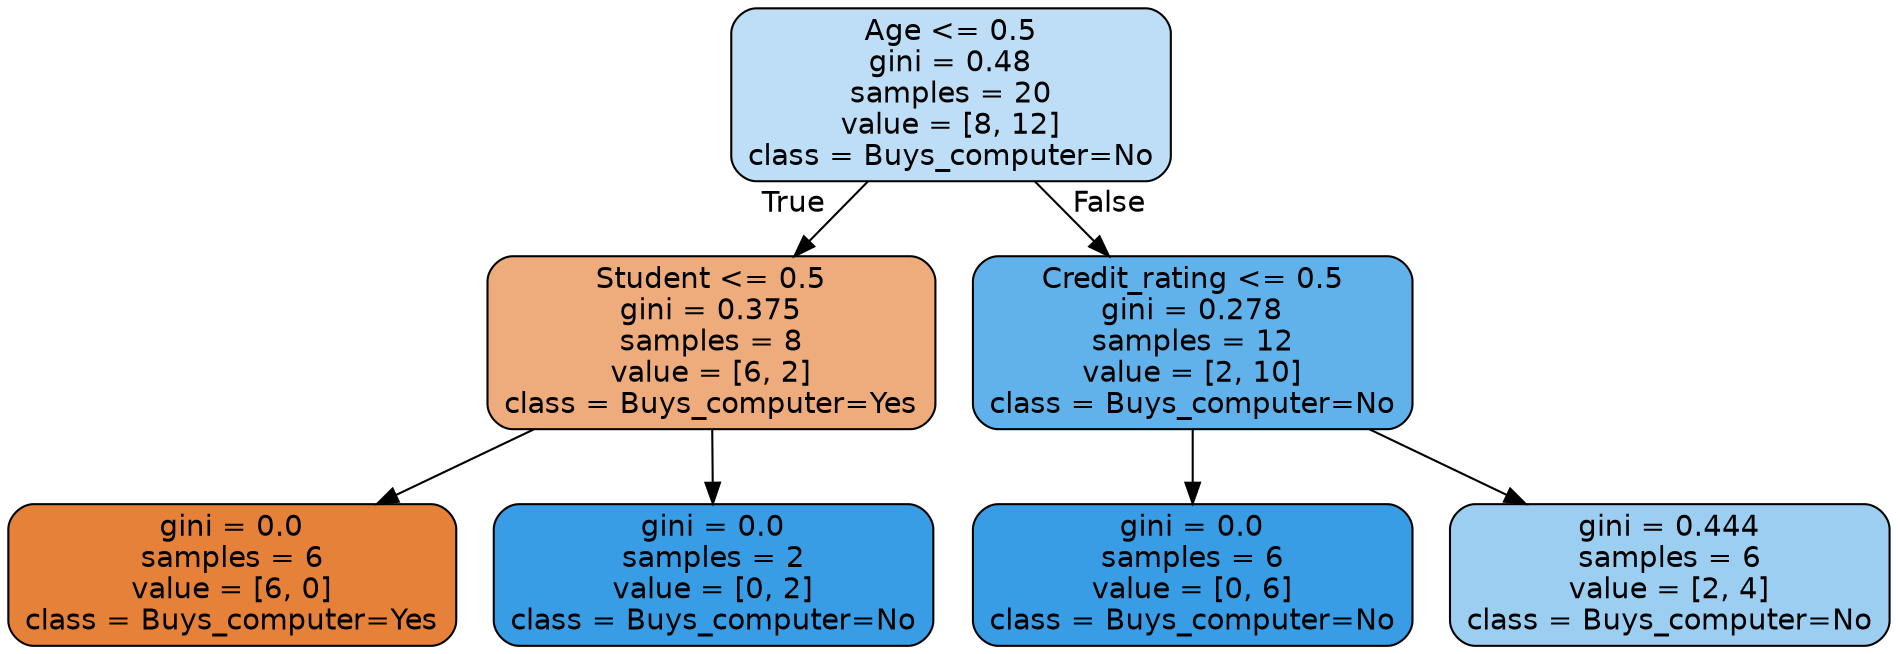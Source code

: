 digraph Tree {
node [shape=box, style="filled, rounded", color="black", fontname="helvetica"] ;
edge [fontname="helvetica"] ;
0 [label="Age <= 0.5\ngini = 0.48\nsamples = 20\nvalue = [8, 12]\nclass = Buys_computer=No", fillcolor="#bddef6"] ;
1 [label="Student <= 0.5\ngini = 0.375\nsamples = 8\nvalue = [6, 2]\nclass = Buys_computer=Yes", fillcolor="#eeab7b"] ;
0 -> 1 [labeldistance=2.5, labelangle=45, headlabel="True"] ;
2 [label="gini = 0.0\nsamples = 6\nvalue = [6, 0]\nclass = Buys_computer=Yes", fillcolor="#e58139"] ;
1 -> 2 ;
3 [label="gini = 0.0\nsamples = 2\nvalue = [0, 2]\nclass = Buys_computer=No", fillcolor="#399de5"] ;
1 -> 3 ;
4 [label="Credit_rating <= 0.5\ngini = 0.278\nsamples = 12\nvalue = [2, 10]\nclass = Buys_computer=No", fillcolor="#61b1ea"] ;
0 -> 4 [labeldistance=2.5, labelangle=-45, headlabel="False"] ;
5 [label="gini = 0.0\nsamples = 6\nvalue = [0, 6]\nclass = Buys_computer=No", fillcolor="#399de5"] ;
4 -> 5 ;
6 [label="gini = 0.444\nsamples = 6\nvalue = [2, 4]\nclass = Buys_computer=No", fillcolor="#9ccef2"] ;
4 -> 6 ;
}